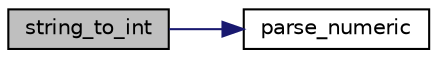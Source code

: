 digraph "string_to_int"
{
 // LATEX_PDF_SIZE
  edge [fontname="Helvetica",fontsize="10",labelfontname="Helvetica",labelfontsize="10"];
  node [fontname="Helvetica",fontsize="10",shape=record];
  rankdir="LR";
  Node1 [label="string_to_int",height=0.2,width=0.4,color="black", fillcolor="grey75", style="filled", fontcolor="black",tooltip="convert a number in string to TDS_INT"];
  Node1 -> Node2 [color="midnightblue",fontsize="10",style="solid",fontname="Helvetica"];
  Node2 [label="parse_numeric",height=0.2,width=0.4,color="black", fillcolor="white", style="filled",URL="$a00560.html#ga53a19b5da172ff364d01e8f04b97015a",tooltip="Parse a string for numbers."];
}
